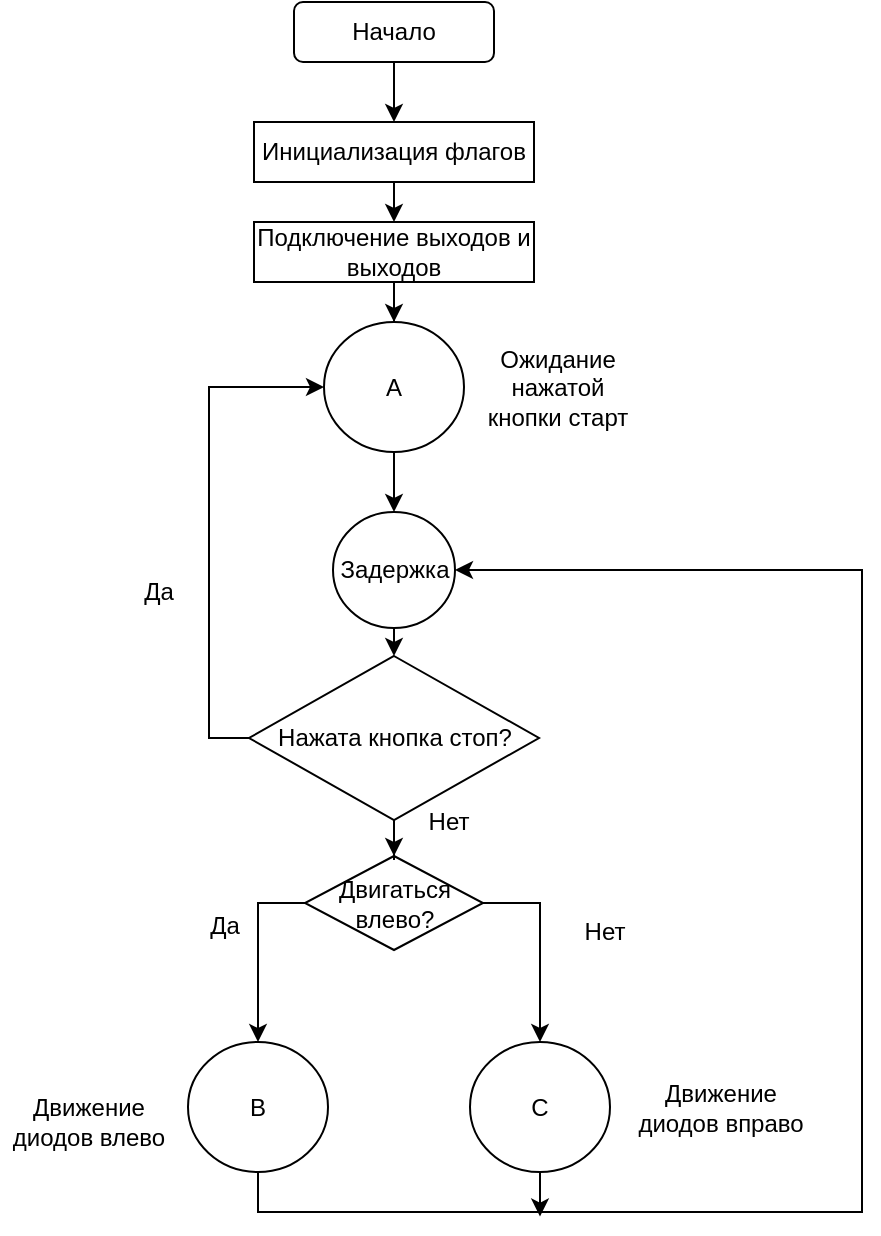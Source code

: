<mxfile version="16.5.4" type="github">
  <diagram id="PvfPX7x2fVyplM3FKnBu" name="Page-1">
    <mxGraphModel dx="1422" dy="747" grid="0" gridSize="10" guides="1" tooltips="1" connect="1" arrows="1" fold="1" page="0" pageScale="1" pageWidth="827" pageHeight="1169" math="0" shadow="0">
      <root>
        <mxCell id="0" />
        <mxCell id="1" parent="0" />
        <mxCell id="iVXrYITjM_9NBAxxftmw-4" style="edgeStyle=orthogonalEdgeStyle;rounded=0;orthogonalLoop=1;jettySize=auto;html=1;exitX=0.5;exitY=1;exitDx=0;exitDy=0;" edge="1" parent="1" source="iVXrYITjM_9NBAxxftmw-1" target="iVXrYITjM_9NBAxxftmw-2">
          <mxGeometry relative="1" as="geometry" />
        </mxCell>
        <mxCell id="iVXrYITjM_9NBAxxftmw-1" value="Начало" style="rounded=1;whiteSpace=wrap;html=1;" vertex="1" parent="1">
          <mxGeometry x="180" y="80" width="100" height="30" as="geometry" />
        </mxCell>
        <mxCell id="iVXrYITjM_9NBAxxftmw-5" style="edgeStyle=orthogonalEdgeStyle;rounded=0;orthogonalLoop=1;jettySize=auto;html=1;exitX=0.5;exitY=1;exitDx=0;exitDy=0;entryX=0.5;entryY=0;entryDx=0;entryDy=0;" edge="1" parent="1" source="iVXrYITjM_9NBAxxftmw-2" target="iVXrYITjM_9NBAxxftmw-3">
          <mxGeometry relative="1" as="geometry" />
        </mxCell>
        <mxCell id="iVXrYITjM_9NBAxxftmw-2" value="Инициализация флагов" style="rounded=0;whiteSpace=wrap;html=1;" vertex="1" parent="1">
          <mxGeometry x="160" y="140" width="140" height="30" as="geometry" />
        </mxCell>
        <mxCell id="iVXrYITjM_9NBAxxftmw-7" value="" style="edgeStyle=orthogonalEdgeStyle;rounded=0;orthogonalLoop=1;jettySize=auto;html=1;" edge="1" parent="1" source="iVXrYITjM_9NBAxxftmw-3" target="iVXrYITjM_9NBAxxftmw-6">
          <mxGeometry relative="1" as="geometry" />
        </mxCell>
        <mxCell id="iVXrYITjM_9NBAxxftmw-3" value="Подключение выходов и выходов" style="rounded=0;whiteSpace=wrap;html=1;" vertex="1" parent="1">
          <mxGeometry x="160" y="190" width="140" height="30" as="geometry" />
        </mxCell>
        <mxCell id="iVXrYITjM_9NBAxxftmw-23" style="edgeStyle=orthogonalEdgeStyle;rounded=0;orthogonalLoop=1;jettySize=auto;html=1;exitX=0.5;exitY=1;exitDx=0;exitDy=0;entryX=0.5;entryY=0;entryDx=0;entryDy=0;" edge="1" parent="1" source="iVXrYITjM_9NBAxxftmw-6" target="iVXrYITjM_9NBAxxftmw-21">
          <mxGeometry relative="1" as="geometry" />
        </mxCell>
        <mxCell id="iVXrYITjM_9NBAxxftmw-6" value="А" style="ellipse;whiteSpace=wrap;html=1;rounded=0;" vertex="1" parent="1">
          <mxGeometry x="195" y="240" width="70" height="65" as="geometry" />
        </mxCell>
        <mxCell id="iVXrYITjM_9NBAxxftmw-29" style="edgeStyle=orthogonalEdgeStyle;rounded=0;orthogonalLoop=1;jettySize=auto;html=1;exitX=0.5;exitY=1;exitDx=0;exitDy=0;entryX=1;entryY=0.5;entryDx=0;entryDy=0;" edge="1" parent="1" source="iVXrYITjM_9NBAxxftmw-8" target="iVXrYITjM_9NBAxxftmw-21">
          <mxGeometry relative="1" as="geometry">
            <mxPoint x="459" y="386" as="targetPoint" />
            <Array as="points">
              <mxPoint x="162" y="685" />
              <mxPoint x="464" y="685" />
              <mxPoint x="464" y="364" />
            </Array>
          </mxGeometry>
        </mxCell>
        <mxCell id="iVXrYITjM_9NBAxxftmw-8" value="В" style="ellipse;whiteSpace=wrap;html=1;rounded=0;" vertex="1" parent="1">
          <mxGeometry x="127" y="600" width="70" height="65" as="geometry" />
        </mxCell>
        <mxCell id="iVXrYITjM_9NBAxxftmw-10" value="Ожидание нажатой кнопки старт" style="text;html=1;strokeColor=none;fillColor=none;align=center;verticalAlign=middle;whiteSpace=wrap;rounded=0;" vertex="1" parent="1">
          <mxGeometry x="268" y="251" width="88" height="44" as="geometry" />
        </mxCell>
        <mxCell id="iVXrYITjM_9NBAxxftmw-12" value="&lt;div&gt;Движение &lt;br&gt;&lt;/div&gt;&lt;div&gt;диодов влево&lt;/div&gt;" style="text;html=1;align=center;verticalAlign=middle;resizable=0;points=[];autosize=1;strokeColor=none;fillColor=none;" vertex="1" parent="1">
          <mxGeometry x="33" y="624" width="87" height="32" as="geometry" />
        </mxCell>
        <mxCell id="iVXrYITjM_9NBAxxftmw-30" style="edgeStyle=orthogonalEdgeStyle;rounded=0;orthogonalLoop=1;jettySize=auto;html=1;exitX=0.5;exitY=1;exitDx=0;exitDy=0;" edge="1" parent="1" source="iVXrYITjM_9NBAxxftmw-13">
          <mxGeometry relative="1" as="geometry">
            <mxPoint x="303" y="687.286" as="targetPoint" />
          </mxGeometry>
        </mxCell>
        <mxCell id="iVXrYITjM_9NBAxxftmw-13" value="С" style="ellipse;whiteSpace=wrap;html=1;rounded=0;" vertex="1" parent="1">
          <mxGeometry x="268" y="600" width="70" height="65" as="geometry" />
        </mxCell>
        <mxCell id="iVXrYITjM_9NBAxxftmw-14" value="&lt;div&gt;Движение &lt;br&gt;&lt;/div&gt;&lt;div&gt;диодов вправо&lt;/div&gt;" style="text;html=1;align=center;verticalAlign=middle;resizable=0;points=[];autosize=1;strokeColor=none;fillColor=none;" vertex="1" parent="1">
          <mxGeometry x="346" y="616.5" width="93" height="32" as="geometry" />
        </mxCell>
        <mxCell id="iVXrYITjM_9NBAxxftmw-16" style="edgeStyle=orthogonalEdgeStyle;rounded=0;orthogonalLoop=1;jettySize=auto;html=1;exitX=0;exitY=0.5;exitDx=0;exitDy=0;" edge="1" parent="1" source="iVXrYITjM_9NBAxxftmw-15" target="iVXrYITjM_9NBAxxftmw-8">
          <mxGeometry relative="1" as="geometry" />
        </mxCell>
        <mxCell id="iVXrYITjM_9NBAxxftmw-18" style="edgeStyle=orthogonalEdgeStyle;rounded=0;orthogonalLoop=1;jettySize=auto;html=1;exitX=1;exitY=0.5;exitDx=0;exitDy=0;" edge="1" parent="1" source="iVXrYITjM_9NBAxxftmw-15" target="iVXrYITjM_9NBAxxftmw-13">
          <mxGeometry relative="1" as="geometry" />
        </mxCell>
        <mxCell id="iVXrYITjM_9NBAxxftmw-15" value="&lt;div&gt;Двигаться&lt;/div&gt;&lt;div&gt;влево?&lt;br&gt;&lt;/div&gt;" style="rhombus;whiteSpace=wrap;html=1;" vertex="1" parent="1">
          <mxGeometry x="185.5" y="507" width="89" height="47" as="geometry" />
        </mxCell>
        <mxCell id="iVXrYITjM_9NBAxxftmw-17" value="&lt;div&gt;Да&lt;/div&gt;" style="text;html=1;align=center;verticalAlign=middle;resizable=0;points=[];autosize=1;strokeColor=none;fillColor=none;" vertex="1" parent="1">
          <mxGeometry x="132" y="533" width="25" height="18" as="geometry" />
        </mxCell>
        <mxCell id="iVXrYITjM_9NBAxxftmw-19" value="Нет" style="text;html=1;align=center;verticalAlign=middle;resizable=0;points=[];autosize=1;strokeColor=none;fillColor=none;" vertex="1" parent="1">
          <mxGeometry x="319" y="536" width="31" height="18" as="geometry" />
        </mxCell>
        <mxCell id="iVXrYITjM_9NBAxxftmw-24" style="edgeStyle=orthogonalEdgeStyle;rounded=0;orthogonalLoop=1;jettySize=auto;html=1;exitX=0.5;exitY=1;exitDx=0;exitDy=0;entryX=0.5;entryY=0;entryDx=0;entryDy=0;" edge="1" parent="1" source="iVXrYITjM_9NBAxxftmw-21" target="iVXrYITjM_9NBAxxftmw-22">
          <mxGeometry relative="1" as="geometry" />
        </mxCell>
        <mxCell id="iVXrYITjM_9NBAxxftmw-21" value="Задержка" style="ellipse;whiteSpace=wrap;html=1;" vertex="1" parent="1">
          <mxGeometry x="199.5" y="335" width="61" height="58" as="geometry" />
        </mxCell>
        <mxCell id="iVXrYITjM_9NBAxxftmw-25" style="edgeStyle=orthogonalEdgeStyle;rounded=0;orthogonalLoop=1;jettySize=auto;html=1;exitX=0;exitY=0.5;exitDx=0;exitDy=0;entryX=0;entryY=0.5;entryDx=0;entryDy=0;" edge="1" parent="1" source="iVXrYITjM_9NBAxxftmw-22" target="iVXrYITjM_9NBAxxftmw-6">
          <mxGeometry relative="1" as="geometry" />
        </mxCell>
        <mxCell id="iVXrYITjM_9NBAxxftmw-28" style="edgeStyle=orthogonalEdgeStyle;rounded=0;orthogonalLoop=1;jettySize=auto;html=1;exitX=0.5;exitY=1;exitDx=0;exitDy=0;" edge="1" parent="1" source="iVXrYITjM_9NBAxxftmw-22" target="iVXrYITjM_9NBAxxftmw-15">
          <mxGeometry relative="1" as="geometry" />
        </mxCell>
        <mxCell id="iVXrYITjM_9NBAxxftmw-22" value="Нажата кнопка стоп?" style="rhombus;whiteSpace=wrap;html=1;" vertex="1" parent="1">
          <mxGeometry x="157.5" y="407" width="145" height="82" as="geometry" />
        </mxCell>
        <mxCell id="iVXrYITjM_9NBAxxftmw-26" value="Да" style="text;html=1;align=center;verticalAlign=middle;resizable=0;points=[];autosize=1;strokeColor=none;fillColor=none;" vertex="1" parent="1">
          <mxGeometry x="99" y="366" width="25" height="18" as="geometry" />
        </mxCell>
        <mxCell id="iVXrYITjM_9NBAxxftmw-27" value="Нет" style="text;html=1;align=center;verticalAlign=middle;resizable=0;points=[];autosize=1;strokeColor=none;fillColor=none;" vertex="1" parent="1">
          <mxGeometry x="241" y="481" width="31" height="18" as="geometry" />
        </mxCell>
      </root>
    </mxGraphModel>
  </diagram>
</mxfile>

